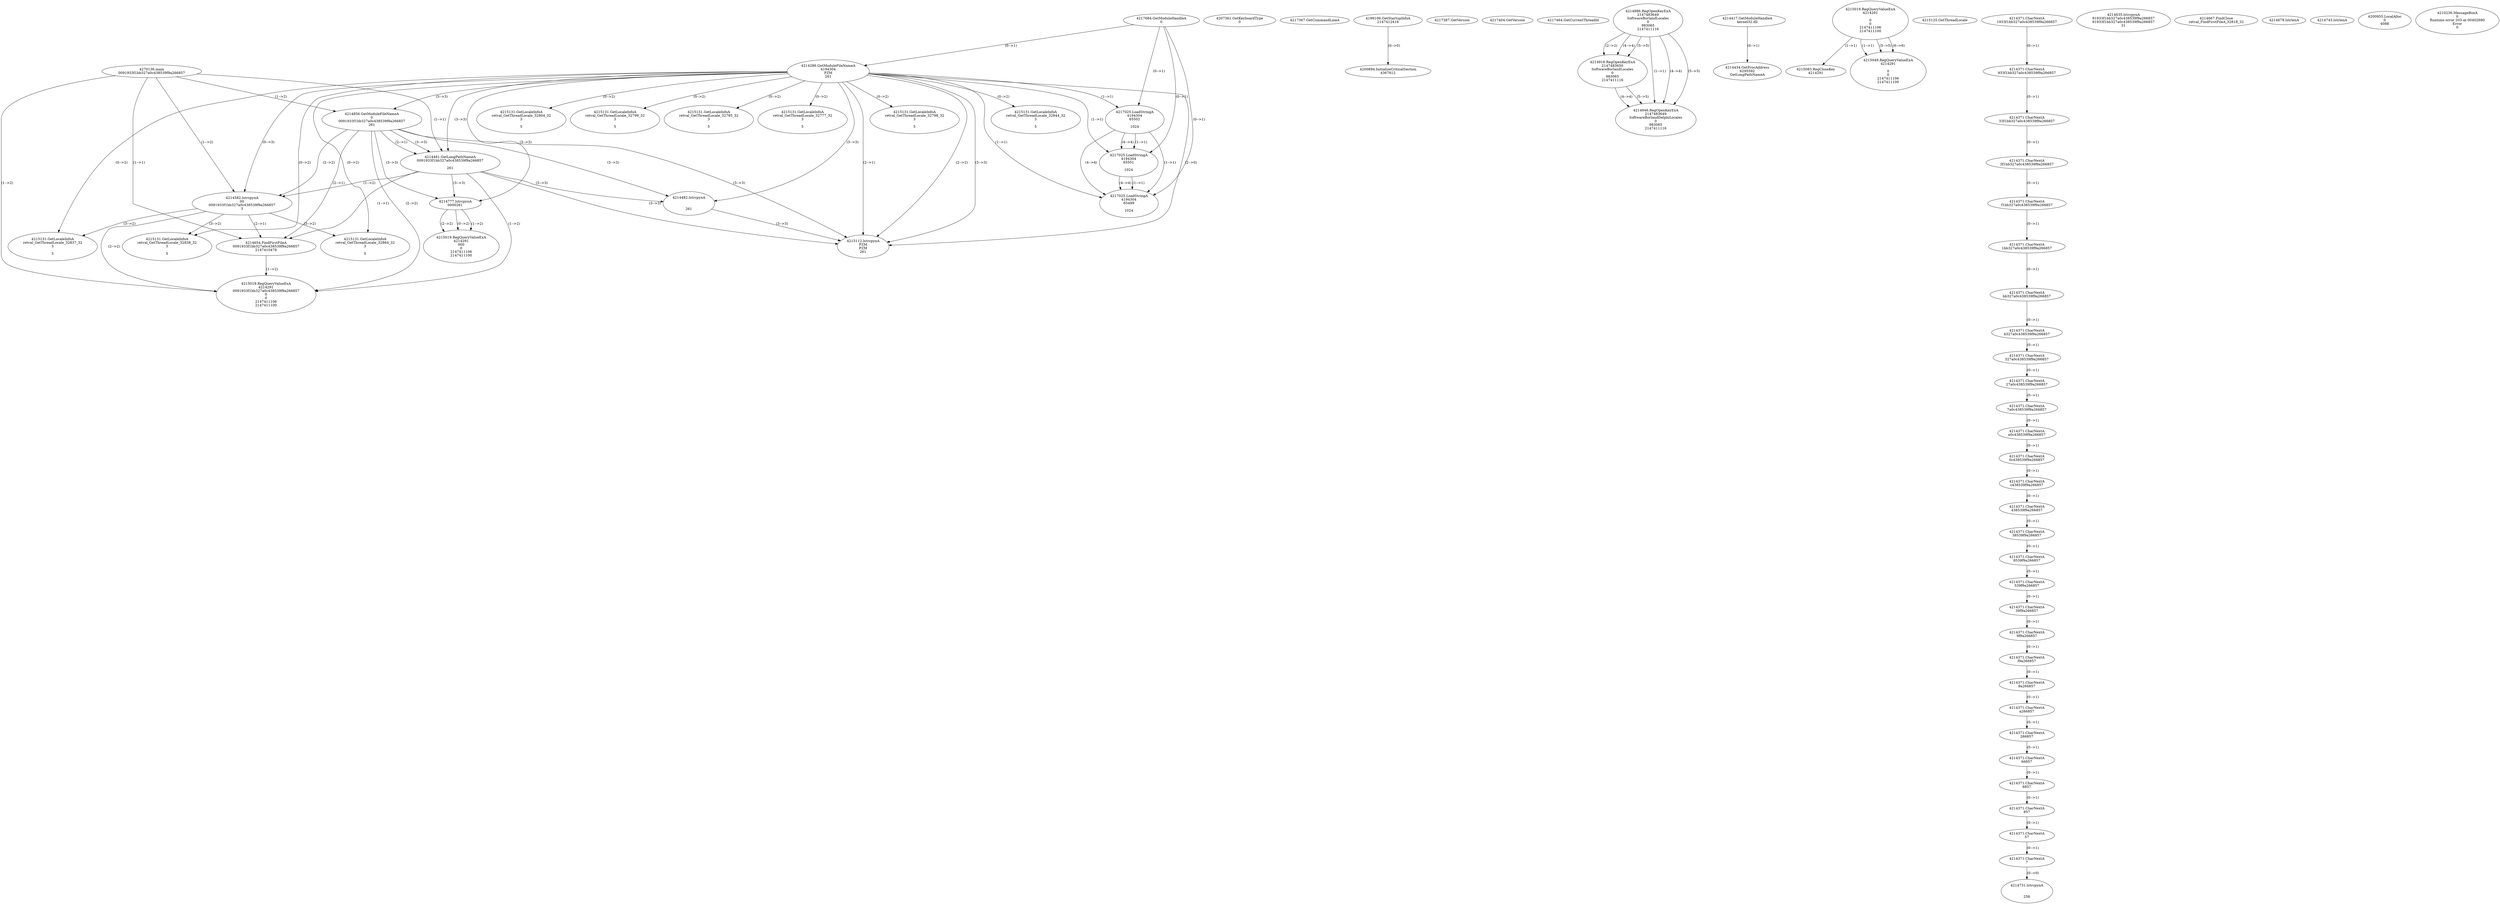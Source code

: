 // Global SCDG with merge call
digraph {
	0 [label="4270136.main
0091933f1bb327a0c438539f9a266857"]
	1 [label="4217684.GetModuleHandleA
0"]
	2 [label="4207361.GetKeyboardType
0"]
	3 [label="4217367.GetCommandLineA
"]
	4 [label="4199106.GetStartupInfoA
2147412416"]
	5 [label="4217387.GetVersion
"]
	6 [label="4217404.GetVersion
"]
	7 [label="4217464.GetCurrentThreadId
"]
	8 [label="4214286.GetModuleFileNameA
4194304
PZM
261"]
	1 -> 8 [label="(0-->1)"]
	9 [label="4214856.GetModuleFileNameA
0
0091933f1bb327a0c438539f9a266857
261"]
	0 -> 9 [label="(1-->2)"]
	8 -> 9 [label="(3-->3)"]
	10 [label="4214886.RegOpenKeyExA
2147483649
Software\Borland\Locales
0
983065
2147411116"]
	11 [label="4214916.RegOpenKeyExA
2147483650
Software\Borland\Locales
0
983065
2147411116"]
	10 -> 11 [label="(2-->2)"]
	10 -> 11 [label="(4-->4)"]
	10 -> 11 [label="(5-->5)"]
	12 [label="4214946.RegOpenKeyExA
2147483649
Software\Borland\Delphi\Locales
0
983065
2147411116"]
	10 -> 12 [label="(1-->1)"]
	10 -> 12 [label="(4-->4)"]
	11 -> 12 [label="(4-->4)"]
	10 -> 12 [label="(5-->5)"]
	11 -> 12 [label="(5-->5)"]
	13 [label="4214417.GetModuleHandleA
kernel32.dll"]
	14 [label="4214434.GetProcAddress
6295592
GetLongPathNameA"]
	13 -> 14 [label="(0-->1)"]
	15 [label="4214461.GetLongPathNameA
0091933f1bb327a0c438539f9a266857

261"]
	0 -> 15 [label="(1-->1)"]
	9 -> 15 [label="(2-->1)"]
	8 -> 15 [label="(3-->3)"]
	9 -> 15 [label="(3-->3)"]
	16 [label="4214482.lstrcpynA


261"]
	8 -> 16 [label="(3-->3)"]
	9 -> 16 [label="(3-->3)"]
	15 -> 16 [label="(3-->3)"]
	17 [label="4215019.RegQueryValueExA
4214291

0
0
2147411106
2147411100"]
	18 [label="4215083.RegCloseKey
4214291"]
	17 -> 18 [label="(1-->1)"]
	19 [label="4215112.lstrcpynA
PZM
PZM
261"]
	8 -> 19 [label="(2-->1)"]
	8 -> 19 [label="(2-->2)"]
	8 -> 19 [label="(3-->3)"]
	9 -> 19 [label="(3-->3)"]
	15 -> 19 [label="(3-->3)"]
	16 -> 19 [label="(3-->3)"]
	8 -> 19 [label="(2-->0)"]
	20 [label="4215125.GetThreadLocale
"]
	21 [label="4215131.GetLocaleInfoA
retval_GetThreadLocale_32844_32
3

5"]
	8 -> 21 [label="(0-->2)"]
	22 [label="4217025.LoadStringA
4194304
65502

1024"]
	1 -> 22 [label="(0-->1)"]
	8 -> 22 [label="(1-->1)"]
	23 [label="4214582.lstrcpynA
00
0091933f1bb327a0c438539f9a266857
3"]
	0 -> 23 [label="(1-->2)"]
	9 -> 23 [label="(2-->2)"]
	15 -> 23 [label="(1-->2)"]
	8 -> 23 [label="(0-->3)"]
	24 [label="4214371.CharNextA
1933f1bb327a0c438539f9a266857"]
	25 [label="4214371.CharNextA
933f1bb327a0c438539f9a266857"]
	24 -> 25 [label="(0-->1)"]
	26 [label="4214371.CharNextA
33f1bb327a0c438539f9a266857"]
	25 -> 26 [label="(0-->1)"]
	27 [label="4214371.CharNextA
3f1bb327a0c438539f9a266857"]
	26 -> 27 [label="(0-->1)"]
	28 [label="4214371.CharNextA
f1bb327a0c438539f9a266857"]
	27 -> 28 [label="(0-->1)"]
	29 [label="4214371.CharNextA
1bb327a0c438539f9a266857"]
	28 -> 29 [label="(0-->1)"]
	30 [label="4214371.CharNextA
bb327a0c438539f9a266857"]
	29 -> 30 [label="(0-->1)"]
	31 [label="4214371.CharNextA
b327a0c438539f9a266857"]
	30 -> 31 [label="(0-->1)"]
	32 [label="4214371.CharNextA
327a0c438539f9a266857"]
	31 -> 32 [label="(0-->1)"]
	33 [label="4214371.CharNextA
27a0c438539f9a266857"]
	32 -> 33 [label="(0-->1)"]
	34 [label="4214371.CharNextA
7a0c438539f9a266857"]
	33 -> 34 [label="(0-->1)"]
	35 [label="4214371.CharNextA
a0c438539f9a266857"]
	34 -> 35 [label="(0-->1)"]
	36 [label="4214371.CharNextA
0c438539f9a266857"]
	35 -> 36 [label="(0-->1)"]
	37 [label="4214371.CharNextA
c438539f9a266857"]
	36 -> 37 [label="(0-->1)"]
	38 [label="4214371.CharNextA
438539f9a266857"]
	37 -> 38 [label="(0-->1)"]
	39 [label="4214371.CharNextA
38539f9a266857"]
	38 -> 39 [label="(0-->1)"]
	40 [label="4214371.CharNextA
8539f9a266857"]
	39 -> 40 [label="(0-->1)"]
	41 [label="4214371.CharNextA
539f9a266857"]
	40 -> 41 [label="(0-->1)"]
	42 [label="4214371.CharNextA
39f9a266857"]
	41 -> 42 [label="(0-->1)"]
	43 [label="4214371.CharNextA
9f9a266857"]
	42 -> 43 [label="(0-->1)"]
	44 [label="4214371.CharNextA
f9a266857"]
	43 -> 44 [label="(0-->1)"]
	45 [label="4214371.CharNextA
9a266857"]
	44 -> 45 [label="(0-->1)"]
	46 [label="4214371.CharNextA
a266857"]
	45 -> 46 [label="(0-->1)"]
	47 [label="4214371.CharNextA
266857"]
	46 -> 47 [label="(0-->1)"]
	48 [label="4214371.CharNextA
66857"]
	47 -> 48 [label="(0-->1)"]
	49 [label="4214371.CharNextA
6857"]
	48 -> 49 [label="(0-->1)"]
	50 [label="4214371.CharNextA
857"]
	49 -> 50 [label="(0-->1)"]
	51 [label="4214371.CharNextA
57"]
	50 -> 51 [label="(0-->1)"]
	52 [label="4214371.CharNextA
7"]
	51 -> 52 [label="(0-->1)"]
	53 [label="4214635.lstrcpynA
91933f1bb327a0c438539f9a266857
91933f1bb327a0c438539f9a266857
31"]
	54 [label="4214654.FindFirstFileA
0091933f1bb327a0c438539f9a266857
2147410478"]
	0 -> 54 [label="(1-->1)"]
	9 -> 54 [label="(2-->1)"]
	15 -> 54 [label="(1-->1)"]
	23 -> 54 [label="(2-->1)"]
	55 [label="4214667.FindClose
retval_FindFirstFileA_32818_32"]
	56 [label="4214679.lstrlenA
"]
	57 [label="4214731.lstrcpynA


258"]
	52 -> 57 [label="(0-->0)"]
	58 [label="4214743.lstrlenA
"]
	59 [label="4214777.lstrcpynA
00\
00\
261"]
	8 -> 59 [label="(3-->3)"]
	9 -> 59 [label="(3-->3)"]
	15 -> 59 [label="(3-->3)"]
	60 [label="4215019.RegQueryValueExA
4214291
00\
0
0
2147411106
2147411100"]
	59 -> 60 [label="(1-->2)"]
	59 -> 60 [label="(2-->2)"]
	59 -> 60 [label="(0-->2)"]
	61 [label="4215131.GetLocaleInfoA
retval_GetThreadLocale_32837_32
3

5"]
	8 -> 61 [label="(0-->2)"]
	23 -> 61 [label="(3-->2)"]
	62 [label="4200894.InitializeCriticalSection
4367812"]
	4 -> 62 [label="(0-->0)"]
	63 [label="4200955.LocalAlloc
0
4088"]
	64 [label="4210236.MessageBoxA
0
Runtime error 203 at 00402680
Error
0"]
	65 [label="4217025.LoadStringA
4194304
65501

1024"]
	1 -> 65 [label="(0-->1)"]
	8 -> 65 [label="(1-->1)"]
	22 -> 65 [label="(1-->1)"]
	22 -> 65 [label="(4-->4)"]
	66 [label="4217025.LoadStringA
4194304
65499

1024"]
	1 -> 66 [label="(0-->1)"]
	8 -> 66 [label="(1-->1)"]
	22 -> 66 [label="(1-->1)"]
	65 -> 66 [label="(1-->1)"]
	22 -> 66 [label="(4-->4)"]
	65 -> 66 [label="(4-->4)"]
	67 [label="4215049.RegQueryValueExA
4214291

0
0
2147411106
2147411100"]
	17 -> 67 [label="(1-->1)"]
	17 -> 67 [label="(5-->5)"]
	17 -> 67 [label="(6-->6)"]
	68 [label="4215131.GetLocaleInfoA
retval_GetThreadLocale_32804_32
3

5"]
	8 -> 68 [label="(0-->2)"]
	69 [label="4215131.GetLocaleInfoA
retval_GetThreadLocale_32799_32
3

5"]
	8 -> 69 [label="(0-->2)"]
	70 [label="4215131.GetLocaleInfoA
retval_GetThreadLocale_32785_32
3

5"]
	8 -> 70 [label="(0-->2)"]
	71 [label="4215131.GetLocaleInfoA
retval_GetThreadLocale_32777_32
3

5"]
	8 -> 71 [label="(0-->2)"]
	72 [label="4215131.GetLocaleInfoA
retval_GetThreadLocale_32838_32
3

5"]
	8 -> 72 [label="(0-->2)"]
	23 -> 72 [label="(3-->2)"]
	73 [label="4215019.RegQueryValueExA
4214291
0091933f1bb327a0c438539f9a266857
0
0
2147411106
2147411100"]
	0 -> 73 [label="(1-->2)"]
	9 -> 73 [label="(2-->2)"]
	15 -> 73 [label="(1-->2)"]
	23 -> 73 [label="(2-->2)"]
	54 -> 73 [label="(1-->2)"]
	74 [label="4215131.GetLocaleInfoA
retval_GetThreadLocale_32864_32
3

5"]
	8 -> 74 [label="(0-->2)"]
	23 -> 74 [label="(3-->2)"]
	75 [label="4215131.GetLocaleInfoA
retval_GetThreadLocale_32798_32
3

5"]
	8 -> 75 [label="(0-->2)"]
}
